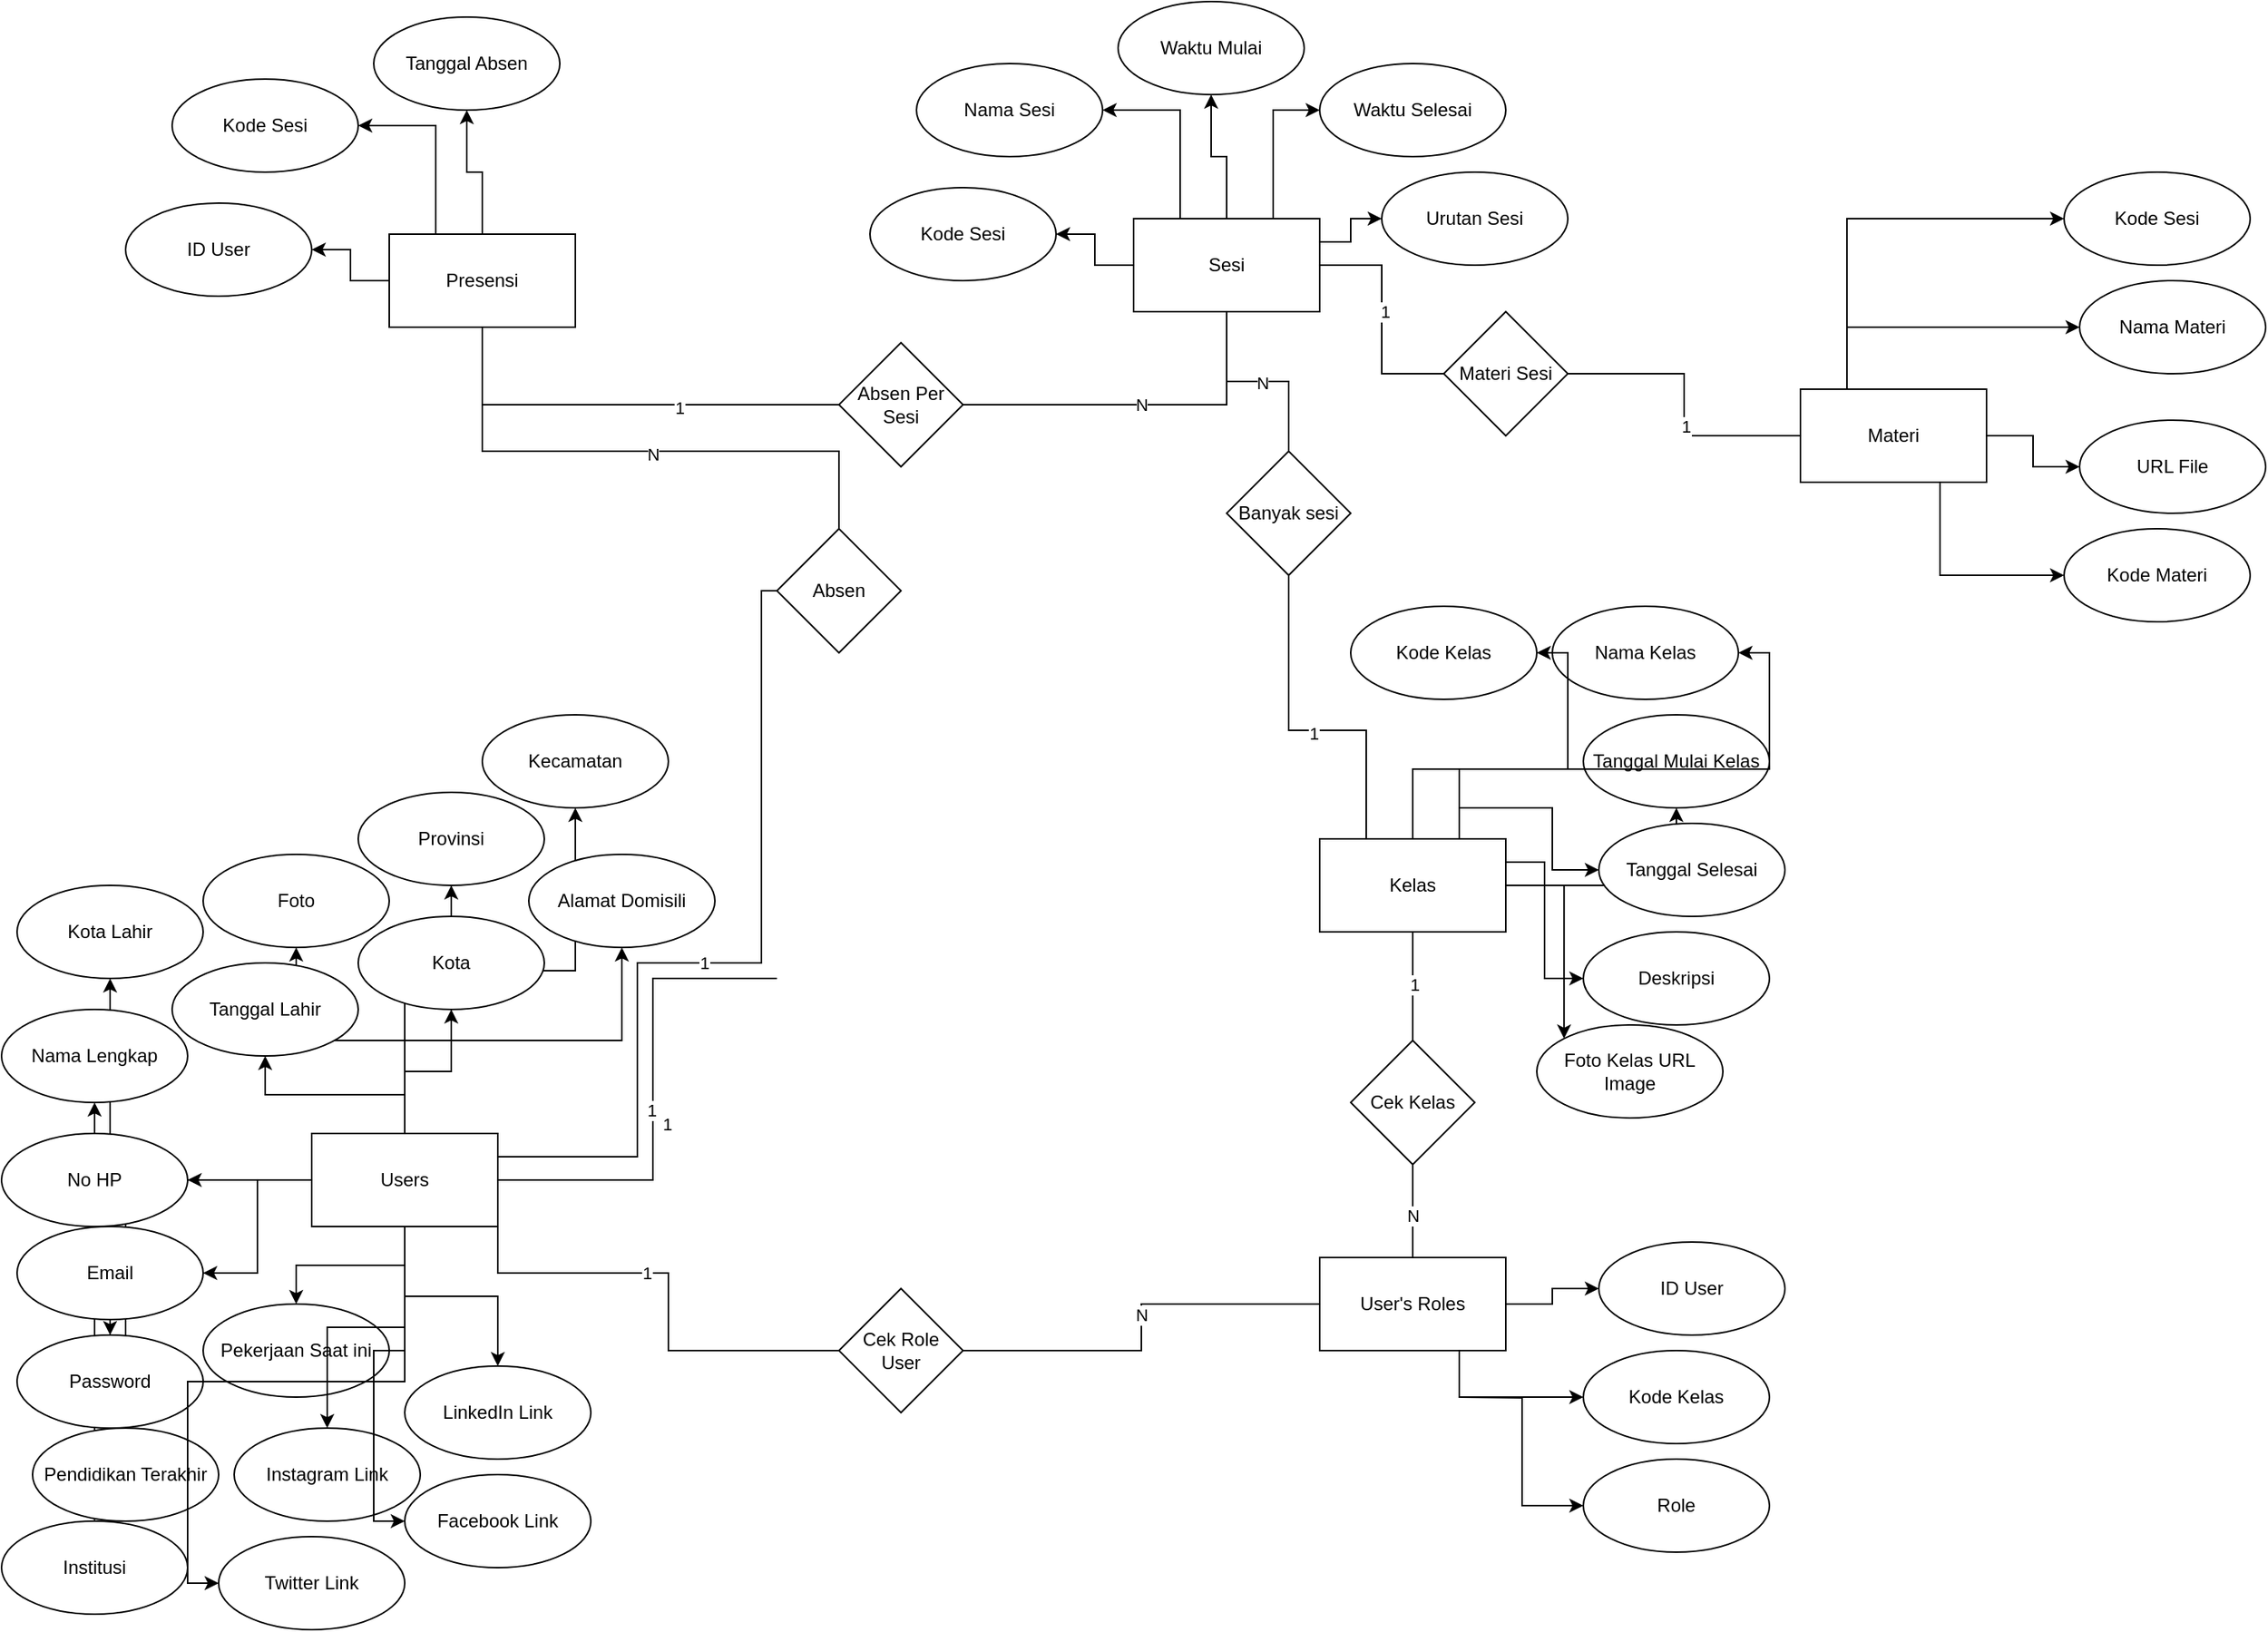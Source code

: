 <mxfile version="16.6.4" type="device"><diagram id="VNwIySGdYiK7L3B6qnC5" name="Page-1"><mxGraphModel dx="1468" dy="2643" grid="1" gridSize="10" guides="1" tooltips="1" connect="1" arrows="1" fold="1" page="1" pageScale="1" pageWidth="850" pageHeight="1100" math="0" shadow="0"><root><mxCell id="0"/><mxCell id="1" parent="0"/><mxCell id="PyXnZxtLbjs5pregdU1X-10" value="" style="edgeStyle=orthogonalEdgeStyle;rounded=0;orthogonalLoop=1;jettySize=auto;html=1;" parent="1" source="PyXnZxtLbjs5pregdU1X-8" target="PyXnZxtLbjs5pregdU1X-9" edge="1"><mxGeometry relative="1" as="geometry"/></mxCell><mxCell id="PyXnZxtLbjs5pregdU1X-12" value="" style="edgeStyle=orthogonalEdgeStyle;rounded=0;orthogonalLoop=1;jettySize=auto;html=1;" parent="1" source="PyXnZxtLbjs5pregdU1X-8" target="PyXnZxtLbjs5pregdU1X-11" edge="1"><mxGeometry relative="1" as="geometry"/></mxCell><mxCell id="PyXnZxtLbjs5pregdU1X-14" value="" style="edgeStyle=orthogonalEdgeStyle;orthogonalLoop=1;jettySize=auto;html=1;rounded=0;" parent="1" source="PyXnZxtLbjs5pregdU1X-8" target="PyXnZxtLbjs5pregdU1X-13" edge="1"><mxGeometry relative="1" as="geometry"/></mxCell><mxCell id="PyXnZxtLbjs5pregdU1X-16" value="" style="edgeStyle=orthogonalEdgeStyle;rounded=0;orthogonalLoop=1;jettySize=auto;html=1;" parent="1" source="PyXnZxtLbjs5pregdU1X-8" target="PyXnZxtLbjs5pregdU1X-15" edge="1"><mxGeometry relative="1" as="geometry"/></mxCell><mxCell id="PyXnZxtLbjs5pregdU1X-18" value="" style="edgeStyle=orthogonalEdgeStyle;rounded=0;orthogonalLoop=1;jettySize=auto;html=1;startArrow=none;" parent="1" source="PyXnZxtLbjs5pregdU1X-19" target="PyXnZxtLbjs5pregdU1X-17" edge="1"><mxGeometry relative="1" as="geometry"/></mxCell><mxCell id="PyXnZxtLbjs5pregdU1X-20" value="" style="edgeStyle=orthogonalEdgeStyle;rounded=0;orthogonalLoop=1;jettySize=auto;html=1;" parent="1" source="PyXnZxtLbjs5pregdU1X-8" target="PyXnZxtLbjs5pregdU1X-19" edge="1"><mxGeometry relative="1" as="geometry"/></mxCell><mxCell id="PyXnZxtLbjs5pregdU1X-23" value="" style="edgeStyle=orthogonalEdgeStyle;rounded=0;orthogonalLoop=1;jettySize=auto;html=1;" parent="1" source="PyXnZxtLbjs5pregdU1X-8" target="PyXnZxtLbjs5pregdU1X-22" edge="1"><mxGeometry relative="1" as="geometry"/></mxCell><mxCell id="PyXnZxtLbjs5pregdU1X-25" value="" style="edgeStyle=orthogonalEdgeStyle;rounded=0;orthogonalLoop=1;jettySize=auto;html=1;exitX=0.5;exitY=0;exitDx=0;exitDy=0;" parent="1" source="PyXnZxtLbjs5pregdU1X-8" target="PyXnZxtLbjs5pregdU1X-24" edge="1"><mxGeometry relative="1" as="geometry"/></mxCell><mxCell id="PyXnZxtLbjs5pregdU1X-27" value="" style="edgeStyle=orthogonalEdgeStyle;rounded=0;orthogonalLoop=1;jettySize=auto;html=1;" parent="1" source="PyXnZxtLbjs5pregdU1X-8" target="PyXnZxtLbjs5pregdU1X-26" edge="1"><mxGeometry relative="1" as="geometry"/></mxCell><mxCell id="PyXnZxtLbjs5pregdU1X-29" value="" style="edgeStyle=orthogonalEdgeStyle;rounded=0;orthogonalLoop=1;jettySize=auto;html=1;" parent="1" source="PyXnZxtLbjs5pregdU1X-8" target="PyXnZxtLbjs5pregdU1X-28" edge="1"><mxGeometry relative="1" as="geometry"/></mxCell><mxCell id="PyXnZxtLbjs5pregdU1X-31" value="" style="edgeStyle=orthogonalEdgeStyle;rounded=0;orthogonalLoop=1;jettySize=auto;html=1;startArrow=none;" parent="1" source="PyXnZxtLbjs5pregdU1X-28" target="PyXnZxtLbjs5pregdU1X-30" edge="1"><mxGeometry relative="1" as="geometry"/></mxCell><mxCell id="PyXnZxtLbjs5pregdU1X-34" value="" style="edgeStyle=orthogonalEdgeStyle;rounded=0;orthogonalLoop=1;jettySize=auto;html=1;" parent="1" source="PyXnZxtLbjs5pregdU1X-8" target="PyXnZxtLbjs5pregdU1X-33" edge="1"><mxGeometry relative="1" as="geometry"/></mxCell><mxCell id="PyXnZxtLbjs5pregdU1X-36" value="" style="edgeStyle=orthogonalEdgeStyle;rounded=0;orthogonalLoop=1;jettySize=auto;html=1;" parent="1" source="PyXnZxtLbjs5pregdU1X-8" target="PyXnZxtLbjs5pregdU1X-35" edge="1"><mxGeometry relative="1" as="geometry"/></mxCell><mxCell id="PyXnZxtLbjs5pregdU1X-38" value="" style="edgeStyle=orthogonalEdgeStyle;rounded=0;orthogonalLoop=1;jettySize=auto;html=1;" parent="1" source="PyXnZxtLbjs5pregdU1X-8" target="PyXnZxtLbjs5pregdU1X-37" edge="1"><mxGeometry relative="1" as="geometry"/></mxCell><mxCell id="PyXnZxtLbjs5pregdU1X-8" value="Users" style="whiteSpace=wrap;html=1;" parent="1" vertex="1"><mxGeometry x="220" y="170" width="120" height="60" as="geometry"/></mxCell><mxCell id="PyXnZxtLbjs5pregdU1X-9" value="Nama Lengkap" style="ellipse;whiteSpace=wrap;html=1;" parent="1" vertex="1"><mxGeometry x="20" y="90" width="120" height="60" as="geometry"/></mxCell><mxCell id="PyXnZxtLbjs5pregdU1X-11" value="Kota Lahir" style="ellipse;whiteSpace=wrap;html=1;" parent="1" vertex="1"><mxGeometry x="30" y="10" width="120" height="60" as="geometry"/></mxCell><mxCell id="PyXnZxtLbjs5pregdU1X-13" value="Tanggal Lahir" style="ellipse;whiteSpace=wrap;html=1;" parent="1" vertex="1"><mxGeometry x="130" y="60" width="120" height="60" as="geometry"/></mxCell><mxCell id="PyXnZxtLbjs5pregdU1X-15" value="Foto" style="ellipse;whiteSpace=wrap;html=1;" parent="1" vertex="1"><mxGeometry x="150" y="-10" width="120" height="60" as="geometry"/></mxCell><mxCell id="PyXnZxtLbjs5pregdU1X-17" value="Provinsi" style="ellipse;whiteSpace=wrap;html=1;" parent="1" vertex="1"><mxGeometry x="250" y="-50" width="120" height="60" as="geometry"/></mxCell><mxCell id="PyXnZxtLbjs5pregdU1X-19" value="Kota" style="ellipse;whiteSpace=wrap;html=1;" parent="1" vertex="1"><mxGeometry x="250" y="30" width="120" height="60" as="geometry"/></mxCell><mxCell id="PyXnZxtLbjs5pregdU1X-21" value="" style="edgeStyle=orthogonalEdgeStyle;rounded=0;orthogonalLoop=1;jettySize=auto;html=1;endArrow=none;" parent="1" source="PyXnZxtLbjs5pregdU1X-8" target="PyXnZxtLbjs5pregdU1X-19" edge="1"><mxGeometry relative="1" as="geometry"><mxPoint x="270" y="190" as="sourcePoint"/><mxPoint x="310" y="10" as="targetPoint"/></mxGeometry></mxCell><mxCell id="PyXnZxtLbjs5pregdU1X-22" value="Kecamatan" style="ellipse;whiteSpace=wrap;html=1;" parent="1" vertex="1"><mxGeometry x="330" y="-100" width="120" height="60" as="geometry"/></mxCell><mxCell id="PyXnZxtLbjs5pregdU1X-24" value="Alamat Domisili" style="ellipse;whiteSpace=wrap;html=1;" parent="1" vertex="1"><mxGeometry x="360" y="-10" width="120" height="60" as="geometry"/></mxCell><mxCell id="PyXnZxtLbjs5pregdU1X-26" value="No HP" style="ellipse;whiteSpace=wrap;html=1;" parent="1" vertex="1"><mxGeometry x="20" y="170" width="120" height="60" as="geometry"/></mxCell><mxCell id="PyXnZxtLbjs5pregdU1X-30" value="Password" style="ellipse;whiteSpace=wrap;html=1;" parent="1" vertex="1"><mxGeometry x="30" y="300" width="120" height="60" as="geometry"/></mxCell><mxCell id="PyXnZxtLbjs5pregdU1X-28" value="Email" style="ellipse;whiteSpace=wrap;html=1;" parent="1" vertex="1"><mxGeometry x="30" y="230" width="120" height="60" as="geometry"/></mxCell><mxCell id="PyXnZxtLbjs5pregdU1X-32" value="" style="edgeStyle=orthogonalEdgeStyle;rounded=0;orthogonalLoop=1;jettySize=auto;html=1;endArrow=none;" parent="1" source="PyXnZxtLbjs5pregdU1X-8" target="PyXnZxtLbjs5pregdU1X-28" edge="1"><mxGeometry relative="1" as="geometry"><mxPoint x="210" y="220" as="sourcePoint"/><mxPoint x="90" y="300" as="targetPoint"/></mxGeometry></mxCell><mxCell id="PyXnZxtLbjs5pregdU1X-33" value="Pendidikan Terakhir" style="ellipse;whiteSpace=wrap;html=1;" parent="1" vertex="1"><mxGeometry x="40" y="360" width="120" height="60" as="geometry"/></mxCell><mxCell id="PyXnZxtLbjs5pregdU1X-35" value="Institusi" style="ellipse;whiteSpace=wrap;html=1;" parent="1" vertex="1"><mxGeometry x="20" y="420" width="120" height="60" as="geometry"/></mxCell><mxCell id="PyXnZxtLbjs5pregdU1X-37" value="Pekerjaan Saat ini" style="ellipse;whiteSpace=wrap;html=1;" parent="1" vertex="1"><mxGeometry x="150" y="280" width="120" height="60" as="geometry"/></mxCell><mxCell id="PyXnZxtLbjs5pregdU1X-43" value="" style="edgeStyle=orthogonalEdgeStyle;rounded=0;orthogonalLoop=1;jettySize=auto;html=1;startArrow=classic;startFill=1;endArrow=none;endFill=0;" parent="1" source="PyXnZxtLbjs5pregdU1X-39" target="PyXnZxtLbjs5pregdU1X-8" edge="1"><mxGeometry relative="1" as="geometry"/></mxCell><mxCell id="PyXnZxtLbjs5pregdU1X-39" value="Instagram Link" style="ellipse;whiteSpace=wrap;html=1;" parent="1" vertex="1"><mxGeometry x="170" y="360" width="120" height="60" as="geometry"/></mxCell><mxCell id="PyXnZxtLbjs5pregdU1X-40" value="Twitter Link" style="ellipse;whiteSpace=wrap;html=1;" parent="1" vertex="1"><mxGeometry x="160" y="430" width="120" height="60" as="geometry"/></mxCell><mxCell id="PyXnZxtLbjs5pregdU1X-41" value="Facebook Link" style="ellipse;whiteSpace=wrap;html=1;" parent="1" vertex="1"><mxGeometry x="280" y="390" width="120" height="60" as="geometry"/></mxCell><mxCell id="PyXnZxtLbjs5pregdU1X-42" value="LinkedIn Link" style="ellipse;whiteSpace=wrap;html=1;" parent="1" vertex="1"><mxGeometry x="280" y="320" width="120" height="60" as="geometry"/></mxCell><mxCell id="PyXnZxtLbjs5pregdU1X-44" value="" style="edgeStyle=orthogonalEdgeStyle;rounded=0;orthogonalLoop=1;jettySize=auto;html=1;startArrow=classic;startFill=1;endArrow=none;endFill=0;exitX=0;exitY=0.5;exitDx=0;exitDy=0;entryX=0.5;entryY=1;entryDx=0;entryDy=0;" parent="1" source="PyXnZxtLbjs5pregdU1X-40" target="PyXnZxtLbjs5pregdU1X-8" edge="1"><mxGeometry relative="1" as="geometry"><mxPoint x="230" y="360" as="sourcePoint"/><mxPoint x="280" y="260" as="targetPoint"/></mxGeometry></mxCell><mxCell id="PyXnZxtLbjs5pregdU1X-45" value="" style="edgeStyle=orthogonalEdgeStyle;rounded=0;orthogonalLoop=1;jettySize=auto;html=1;startArrow=classic;startFill=1;endArrow=none;endFill=0;entryX=0.5;entryY=1;entryDx=0;entryDy=0;exitX=0;exitY=0.5;exitDx=0;exitDy=0;" parent="1" source="PyXnZxtLbjs5pregdU1X-41" target="PyXnZxtLbjs5pregdU1X-8" edge="1"><mxGeometry relative="1" as="geometry"><mxPoint x="240" y="370" as="sourcePoint"/><mxPoint x="290" y="270" as="targetPoint"/></mxGeometry></mxCell><mxCell id="PyXnZxtLbjs5pregdU1X-46" value="" style="edgeStyle=orthogonalEdgeStyle;rounded=0;orthogonalLoop=1;jettySize=auto;html=1;startArrow=classic;startFill=1;endArrow=none;endFill=0;" parent="1" source="PyXnZxtLbjs5pregdU1X-42" target="PyXnZxtLbjs5pregdU1X-8" edge="1"><mxGeometry relative="1" as="geometry"><mxPoint x="250" y="380" as="sourcePoint"/><mxPoint x="300" y="280" as="targetPoint"/></mxGeometry></mxCell><mxCell id="PyXnZxtLbjs5pregdU1X-55" value="" style="edgeStyle=orthogonalEdgeStyle;rounded=0;orthogonalLoop=1;jettySize=auto;html=1;startArrow=none;startFill=0;endArrow=classic;endFill=1;" parent="1" source="PyXnZxtLbjs5pregdU1X-47" target="PyXnZxtLbjs5pregdU1X-48" edge="1"><mxGeometry relative="1" as="geometry"/></mxCell><mxCell id="PyXnZxtLbjs5pregdU1X-47" value="Kelas" style="whiteSpace=wrap;html=1;" parent="1" vertex="1"><mxGeometry x="870" y="-20" width="120" height="60" as="geometry"/></mxCell><mxCell id="PyXnZxtLbjs5pregdU1X-48" value="Tanggal Mulai Kelas" style="ellipse;whiteSpace=wrap;html=1;" parent="1" vertex="1"><mxGeometry x="1040" y="-100" width="120" height="60" as="geometry"/></mxCell><mxCell id="PyXnZxtLbjs5pregdU1X-49" value="Kode Kelas" style="ellipse;whiteSpace=wrap;html=1;" parent="1" vertex="1"><mxGeometry x="890" y="-170" width="120" height="60" as="geometry"/></mxCell><mxCell id="PyXnZxtLbjs5pregdU1X-50" value="Nama Kelas" style="ellipse;whiteSpace=wrap;html=1;" parent="1" vertex="1"><mxGeometry x="1020" y="-170" width="120" height="60" as="geometry"/></mxCell><mxCell id="PyXnZxtLbjs5pregdU1X-51" value="Foto Kelas URL Image" style="ellipse;whiteSpace=wrap;html=1;" parent="1" vertex="1"><mxGeometry x="1010" y="100" width="120" height="60" as="geometry"/></mxCell><mxCell id="PyXnZxtLbjs5pregdU1X-52" value="Deskripsi" style="ellipse;whiteSpace=wrap;html=1;" parent="1" vertex="1"><mxGeometry x="1040" y="40" width="120" height="60" as="geometry"/></mxCell><mxCell id="PyXnZxtLbjs5pregdU1X-53" value="Tanggal Selesai" style="ellipse;whiteSpace=wrap;html=1;" parent="1" vertex="1"><mxGeometry x="1050" y="-30" width="120" height="60" as="geometry"/></mxCell><mxCell id="PyXnZxtLbjs5pregdU1X-56" value="" style="edgeStyle=orthogonalEdgeStyle;rounded=0;orthogonalLoop=1;jettySize=auto;html=1;startArrow=none;startFill=0;endArrow=classic;endFill=1;exitX=0.75;exitY=0;exitDx=0;exitDy=0;entryX=1;entryY=0.5;entryDx=0;entryDy=0;" parent="1" source="PyXnZxtLbjs5pregdU1X-47" target="PyXnZxtLbjs5pregdU1X-50" edge="1"><mxGeometry relative="1" as="geometry"><mxPoint x="940" y="-10" as="sourcePoint"/><mxPoint x="930" y="-90" as="targetPoint"/></mxGeometry></mxCell><mxCell id="PyXnZxtLbjs5pregdU1X-57" value="" style="edgeStyle=orthogonalEdgeStyle;rounded=0;orthogonalLoop=1;jettySize=auto;html=1;startArrow=none;startFill=0;endArrow=classic;endFill=1;entryX=1;entryY=0.5;entryDx=0;entryDy=0;" parent="1" source="PyXnZxtLbjs5pregdU1X-47" target="PyXnZxtLbjs5pregdU1X-49" edge="1"><mxGeometry relative="1" as="geometry"><mxPoint x="950" as="sourcePoint"/><mxPoint x="940" y="-80" as="targetPoint"/></mxGeometry></mxCell><mxCell id="PyXnZxtLbjs5pregdU1X-58" value="" style="edgeStyle=orthogonalEdgeStyle;rounded=0;orthogonalLoop=1;jettySize=auto;html=1;startArrow=none;startFill=0;endArrow=classic;endFill=1;entryX=0;entryY=0.5;entryDx=0;entryDy=0;exitX=0.75;exitY=0;exitDx=0;exitDy=0;" parent="1" source="PyXnZxtLbjs5pregdU1X-47" target="PyXnZxtLbjs5pregdU1X-53" edge="1"><mxGeometry relative="1" as="geometry"><mxPoint x="960" y="10" as="sourcePoint"/><mxPoint x="950" y="-70" as="targetPoint"/></mxGeometry></mxCell><mxCell id="PyXnZxtLbjs5pregdU1X-59" value="" style="edgeStyle=orthogonalEdgeStyle;rounded=0;orthogonalLoop=1;jettySize=auto;html=1;startArrow=none;startFill=0;endArrow=classic;endFill=1;entryX=0;entryY=0.5;entryDx=0;entryDy=0;exitX=1;exitY=0.25;exitDx=0;exitDy=0;" parent="1" source="PyXnZxtLbjs5pregdU1X-47" target="PyXnZxtLbjs5pregdU1X-52" edge="1"><mxGeometry relative="1" as="geometry"><mxPoint x="970" y="20" as="sourcePoint"/><mxPoint x="960" y="-60" as="targetPoint"/></mxGeometry></mxCell><mxCell id="PyXnZxtLbjs5pregdU1X-60" value="" style="edgeStyle=orthogonalEdgeStyle;rounded=0;orthogonalLoop=1;jettySize=auto;html=1;startArrow=none;startFill=0;endArrow=classic;endFill=1;entryX=0;entryY=0;entryDx=0;entryDy=0;exitX=1;exitY=0.5;exitDx=0;exitDy=0;" parent="1" source="PyXnZxtLbjs5pregdU1X-47" target="PyXnZxtLbjs5pregdU1X-51" edge="1"><mxGeometry relative="1" as="geometry"><mxPoint x="980" y="30" as="sourcePoint"/><mxPoint x="970" y="-50" as="targetPoint"/></mxGeometry></mxCell><mxCell id="PyXnZxtLbjs5pregdU1X-69" value="" style="endArrow=none;html=1;rounded=0;edgeStyle=orthogonalEdgeStyle;exitX=1;exitY=0.5;exitDx=0;exitDy=0;entryX=0;entryY=0.5;entryDx=0;entryDy=0;" parent="1" source="PyXnZxtLbjs5pregdU1X-8" edge="1"><mxGeometry relative="1" as="geometry"><mxPoint x="420" y="180" as="sourcePoint"/><mxPoint x="520" y="70" as="targetPoint"/><Array as="points"><mxPoint x="440" y="200"/><mxPoint x="440" y="70"/></Array></mxGeometry></mxCell><mxCell id="PyXnZxtLbjs5pregdU1X-70" value="1" style="edgeLabel;html=1;align=center;verticalAlign=middle;resizable=0;points=[];" parent="PyXnZxtLbjs5pregdU1X-69" vertex="1" connectable="0"><mxGeometry x="-0.055" y="1" relative="1" as="geometry"><mxPoint y="1" as="offset"/></mxGeometry></mxCell><mxCell id="PyXnZxtLbjs5pregdU1X-77" value="" style="edgeStyle=orthogonalEdgeStyle;rounded=0;orthogonalLoop=1;jettySize=auto;html=1;startArrow=none;startFill=0;endArrow=classic;endFill=1;entryX=0;entryY=0.5;entryDx=0;entryDy=0;" parent="1" target="PyXnZxtLbjs5pregdU1X-75" edge="1"><mxGeometry relative="1" as="geometry"><mxPoint x="960" y="340" as="sourcePoint"/></mxGeometry></mxCell><mxCell id="PyXnZxtLbjs5pregdU1X-78" value="" style="edgeStyle=orthogonalEdgeStyle;rounded=0;orthogonalLoop=1;jettySize=auto;html=1;startArrow=none;startFill=0;endArrow=classic;endFill=1;" parent="1" source="PyXnZxtLbjs5pregdU1X-72" target="PyXnZxtLbjs5pregdU1X-73" edge="1"><mxGeometry relative="1" as="geometry"/></mxCell><mxCell id="PyXnZxtLbjs5pregdU1X-72" value="User's Roles" style="rounded=0;whiteSpace=wrap;html=1;" parent="1" vertex="1"><mxGeometry x="870" y="250" width="120" height="60" as="geometry"/></mxCell><mxCell id="PyXnZxtLbjs5pregdU1X-73" value="ID User" style="ellipse;whiteSpace=wrap;html=1;" parent="1" vertex="1"><mxGeometry x="1050" y="240" width="120" height="60" as="geometry"/></mxCell><mxCell id="PyXnZxtLbjs5pregdU1X-74" value="Kode Kelas" style="ellipse;whiteSpace=wrap;html=1;" parent="1" vertex="1"><mxGeometry x="1040" y="310" width="120" height="60" as="geometry"/></mxCell><mxCell id="PyXnZxtLbjs5pregdU1X-75" value="Role" style="ellipse;whiteSpace=wrap;html=1;" parent="1" vertex="1"><mxGeometry x="1040" y="380" width="120" height="60" as="geometry"/></mxCell><mxCell id="PyXnZxtLbjs5pregdU1X-79" value="" style="edgeStyle=orthogonalEdgeStyle;rounded=0;orthogonalLoop=1;jettySize=auto;html=1;startArrow=none;startFill=0;endArrow=classic;endFill=1;exitX=0.75;exitY=1;exitDx=0;exitDy=0;entryX=0;entryY=0.5;entryDx=0;entryDy=0;" parent="1" source="PyXnZxtLbjs5pregdU1X-72" target="PyXnZxtLbjs5pregdU1X-74" edge="1"><mxGeometry relative="1" as="geometry"><mxPoint x="940" y="320" as="sourcePoint"/><mxPoint x="930" y="420" as="targetPoint"/></mxGeometry></mxCell><mxCell id="PyXnZxtLbjs5pregdU1X-83" value="" style="edgeStyle=orthogonalEdgeStyle;rounded=0;orthogonalLoop=1;jettySize=auto;html=1;startArrow=none;startFill=0;endArrow=none;endFill=0;" parent="1" source="PyXnZxtLbjs5pregdU1X-80" target="PyXnZxtLbjs5pregdU1X-72" edge="1"><mxGeometry relative="1" as="geometry"/></mxCell><mxCell id="PyXnZxtLbjs5pregdU1X-84" value="N" style="edgeLabel;html=1;align=center;verticalAlign=middle;resizable=0;points=[];" parent="PyXnZxtLbjs5pregdU1X-83" vertex="1" connectable="0"><mxGeometry x="0.073" relative="1" as="geometry"><mxPoint y="1" as="offset"/></mxGeometry></mxCell><mxCell id="PyXnZxtLbjs5pregdU1X-80" value="Cek Role User" style="rhombus;whiteSpace=wrap;html=1;" parent="1" vertex="1"><mxGeometry x="560" y="270" width="80" height="80" as="geometry"/></mxCell><mxCell id="PyXnZxtLbjs5pregdU1X-81" value="" style="endArrow=none;html=1;rounded=0;edgeStyle=orthogonalEdgeStyle;entryX=0;entryY=0.5;entryDx=0;entryDy=0;" parent="1" target="PyXnZxtLbjs5pregdU1X-80" edge="1"><mxGeometry relative="1" as="geometry"><mxPoint x="340" y="200" as="sourcePoint"/><mxPoint x="530" y="80" as="targetPoint"/><Array as="points"><mxPoint x="340" y="260"/><mxPoint x="450" y="260"/><mxPoint x="450" y="310"/></Array></mxGeometry></mxCell><mxCell id="PyXnZxtLbjs5pregdU1X-82" value="1" style="edgeLabel;html=1;align=center;verticalAlign=middle;resizable=0;points=[];" parent="PyXnZxtLbjs5pregdU1X-81" vertex="1" connectable="0"><mxGeometry x="-0.055" y="1" relative="1" as="geometry"><mxPoint y="1" as="offset"/></mxGeometry></mxCell><mxCell id="PyXnZxtLbjs5pregdU1X-85" value="1" style="edgeLabel;html=1;align=center;verticalAlign=middle;resizable=0;points=[];" parent="1" vertex="1" connectable="0"><mxGeometry x="449" y="164" as="geometry"/></mxCell><mxCell id="PyXnZxtLbjs5pregdU1X-86" value="" style="edgeStyle=orthogonalEdgeStyle;rounded=0;orthogonalLoop=1;jettySize=auto;html=1;startArrow=none;startFill=0;endArrow=none;endFill=0;entryX=0.5;entryY=0;entryDx=0;entryDy=0;exitX=0.5;exitY=1;exitDx=0;exitDy=0;" parent="1" source="PyXnZxtLbjs5pregdU1X-88" target="PyXnZxtLbjs5pregdU1X-72" edge="1"><mxGeometry relative="1" as="geometry"><mxPoint x="880" y="290" as="targetPoint"/></mxGeometry></mxCell><mxCell id="PyXnZxtLbjs5pregdU1X-87" value="N" style="edgeLabel;html=1;align=center;verticalAlign=middle;resizable=0;points=[];" parent="PyXnZxtLbjs5pregdU1X-86" vertex="1" connectable="0"><mxGeometry x="0.073" relative="1" as="geometry"><mxPoint y="1" as="offset"/></mxGeometry></mxCell><mxCell id="PyXnZxtLbjs5pregdU1X-88" value="Cek Kelas" style="rhombus;whiteSpace=wrap;html=1;" parent="1" vertex="1"><mxGeometry x="890" y="110" width="80" height="80" as="geometry"/></mxCell><mxCell id="PyXnZxtLbjs5pregdU1X-89" value="" style="endArrow=none;html=1;rounded=0;edgeStyle=orthogonalEdgeStyle;entryX=0.5;entryY=0;entryDx=0;entryDy=0;exitX=0.5;exitY=1;exitDx=0;exitDy=0;" parent="1" source="PyXnZxtLbjs5pregdU1X-47" target="PyXnZxtLbjs5pregdU1X-88" edge="1"><mxGeometry relative="1" as="geometry"><mxPoint x="350" y="210" as="sourcePoint"/><mxPoint x="540" y="90" as="targetPoint"/><Array as="points"><mxPoint x="930" y="100"/></Array></mxGeometry></mxCell><mxCell id="PyXnZxtLbjs5pregdU1X-90" value="1" style="edgeLabel;html=1;align=center;verticalAlign=middle;resizable=0;points=[];" parent="PyXnZxtLbjs5pregdU1X-89" vertex="1" connectable="0"><mxGeometry x="-0.055" y="1" relative="1" as="geometry"><mxPoint y="1" as="offset"/></mxGeometry></mxCell><mxCell id="PyXnZxtLbjs5pregdU1X-91" value="" style="edgeStyle=orthogonalEdgeStyle;rounded=0;orthogonalLoop=1;jettySize=auto;html=1;startArrow=none;startFill=0;endArrow=classic;endFill=1;" parent="1" source="PyXnZxtLbjs5pregdU1X-92" target="PyXnZxtLbjs5pregdU1X-93" edge="1"><mxGeometry relative="1" as="geometry"/></mxCell><mxCell id="PyXnZxtLbjs5pregdU1X-92" value="Sesi" style="whiteSpace=wrap;html=1;" parent="1" vertex="1"><mxGeometry x="750" y="-420" width="120" height="60" as="geometry"/></mxCell><mxCell id="PyXnZxtLbjs5pregdU1X-93" value="Waktu Mulai" style="ellipse;whiteSpace=wrap;html=1;" parent="1" vertex="1"><mxGeometry x="740" y="-560" width="120" height="60" as="geometry"/></mxCell><mxCell id="PyXnZxtLbjs5pregdU1X-94" value="Kode Sesi" style="ellipse;whiteSpace=wrap;html=1;" parent="1" vertex="1"><mxGeometry x="580" y="-440" width="120" height="60" as="geometry"/></mxCell><mxCell id="PyXnZxtLbjs5pregdU1X-95" value="Nama Sesi" style="ellipse;whiteSpace=wrap;html=1;" parent="1" vertex="1"><mxGeometry x="610" y="-520" width="120" height="60" as="geometry"/></mxCell><mxCell id="PyXnZxtLbjs5pregdU1X-97" value="Urutan Sesi" style="ellipse;whiteSpace=wrap;html=1;" parent="1" vertex="1"><mxGeometry x="910" y="-450" width="120" height="60" as="geometry"/></mxCell><mxCell id="PyXnZxtLbjs5pregdU1X-98" value="Waktu Selesai" style="ellipse;whiteSpace=wrap;html=1;" parent="1" vertex="1"><mxGeometry x="870" y="-520" width="120" height="60" as="geometry"/></mxCell><mxCell id="PyXnZxtLbjs5pregdU1X-99" value="" style="edgeStyle=orthogonalEdgeStyle;rounded=0;orthogonalLoop=1;jettySize=auto;html=1;startArrow=none;startFill=0;endArrow=classic;endFill=1;exitX=0.25;exitY=0;exitDx=0;exitDy=0;entryX=1;entryY=0.5;entryDx=0;entryDy=0;" parent="1" source="PyXnZxtLbjs5pregdU1X-92" target="PyXnZxtLbjs5pregdU1X-95" edge="1"><mxGeometry relative="1" as="geometry"><mxPoint x="820" y="-410" as="sourcePoint"/><mxPoint x="810" y="-490" as="targetPoint"/></mxGeometry></mxCell><mxCell id="PyXnZxtLbjs5pregdU1X-100" value="" style="edgeStyle=orthogonalEdgeStyle;rounded=0;orthogonalLoop=1;jettySize=auto;html=1;startArrow=none;startFill=0;endArrow=classic;endFill=1;exitX=0;exitY=0.5;exitDx=0;exitDy=0;entryX=1;entryY=0.5;entryDx=0;entryDy=0;" parent="1" source="PyXnZxtLbjs5pregdU1X-92" target="PyXnZxtLbjs5pregdU1X-94" edge="1"><mxGeometry relative="1" as="geometry"><mxPoint x="830" y="-400" as="sourcePoint"/><mxPoint x="820" y="-480" as="targetPoint"/></mxGeometry></mxCell><mxCell id="PyXnZxtLbjs5pregdU1X-101" value="" style="edgeStyle=orthogonalEdgeStyle;rounded=0;orthogonalLoop=1;jettySize=auto;html=1;startArrow=none;startFill=0;endArrow=classic;endFill=1;entryX=0;entryY=0.5;entryDx=0;entryDy=0;exitX=0.75;exitY=0;exitDx=0;exitDy=0;" parent="1" source="PyXnZxtLbjs5pregdU1X-92" target="PyXnZxtLbjs5pregdU1X-98" edge="1"><mxGeometry relative="1" as="geometry"><mxPoint x="840" y="-390" as="sourcePoint"/><mxPoint x="830" y="-470" as="targetPoint"/></mxGeometry></mxCell><mxCell id="PyXnZxtLbjs5pregdU1X-102" value="" style="edgeStyle=orthogonalEdgeStyle;rounded=0;orthogonalLoop=1;jettySize=auto;html=1;startArrow=none;startFill=0;endArrow=classic;endFill=1;entryX=0;entryY=0.5;entryDx=0;entryDy=0;exitX=1;exitY=0.25;exitDx=0;exitDy=0;" parent="1" source="PyXnZxtLbjs5pregdU1X-92" target="PyXnZxtLbjs5pregdU1X-97" edge="1"><mxGeometry relative="1" as="geometry"><mxPoint x="850" y="-380" as="sourcePoint"/><mxPoint x="840" y="-460" as="targetPoint"/></mxGeometry></mxCell><mxCell id="PyXnZxtLbjs5pregdU1X-105" value="" style="edgeStyle=orthogonalEdgeStyle;rounded=0;orthogonalLoop=1;jettySize=auto;html=1;startArrow=none;startFill=0;endArrow=classic;endFill=1;" parent="1" source="PyXnZxtLbjs5pregdU1X-106" target="PyXnZxtLbjs5pregdU1X-107" edge="1"><mxGeometry relative="1" as="geometry"/></mxCell><mxCell id="PyXnZxtLbjs5pregdU1X-106" value="Presensi" style="whiteSpace=wrap;html=1;" parent="1" vertex="1"><mxGeometry x="270" y="-410" width="120" height="60" as="geometry"/></mxCell><mxCell id="PyXnZxtLbjs5pregdU1X-107" value="Tanggal Absen" style="ellipse;whiteSpace=wrap;html=1;" parent="1" vertex="1"><mxGeometry x="260" y="-550" width="120" height="60" as="geometry"/></mxCell><mxCell id="PyXnZxtLbjs5pregdU1X-108" value="ID User" style="ellipse;whiteSpace=wrap;html=1;" parent="1" vertex="1"><mxGeometry x="100" y="-430" width="120" height="60" as="geometry"/></mxCell><mxCell id="PyXnZxtLbjs5pregdU1X-109" value="Kode Sesi" style="ellipse;whiteSpace=wrap;html=1;" parent="1" vertex="1"><mxGeometry x="130" y="-510" width="120" height="60" as="geometry"/></mxCell><mxCell id="PyXnZxtLbjs5pregdU1X-112" value="" style="edgeStyle=orthogonalEdgeStyle;rounded=0;orthogonalLoop=1;jettySize=auto;html=1;startArrow=none;startFill=0;endArrow=classic;endFill=1;exitX=0.25;exitY=0;exitDx=0;exitDy=0;entryX=1;entryY=0.5;entryDx=0;entryDy=0;" parent="1" source="PyXnZxtLbjs5pregdU1X-106" target="PyXnZxtLbjs5pregdU1X-109" edge="1"><mxGeometry relative="1" as="geometry"><mxPoint x="340" y="-400" as="sourcePoint"/><mxPoint x="330" y="-480" as="targetPoint"/></mxGeometry></mxCell><mxCell id="PyXnZxtLbjs5pregdU1X-113" value="" style="edgeStyle=orthogonalEdgeStyle;rounded=0;orthogonalLoop=1;jettySize=auto;html=1;startArrow=none;startFill=0;endArrow=classic;endFill=1;exitX=0;exitY=0.5;exitDx=0;exitDy=0;entryX=1;entryY=0.5;entryDx=0;entryDy=0;" parent="1" source="PyXnZxtLbjs5pregdU1X-106" target="PyXnZxtLbjs5pregdU1X-108" edge="1"><mxGeometry relative="1" as="geometry"><mxPoint x="350" y="-390" as="sourcePoint"/><mxPoint x="340" y="-470" as="targetPoint"/></mxGeometry></mxCell><mxCell id="PyXnZxtLbjs5pregdU1X-116" value="Absen" style="rhombus;whiteSpace=wrap;html=1;" parent="1" vertex="1"><mxGeometry x="520" y="-220" width="80" height="80" as="geometry"/></mxCell><mxCell id="PyXnZxtLbjs5pregdU1X-117" value="" style="endArrow=none;html=1;rounded=0;edgeStyle=orthogonalEdgeStyle;exitX=1;exitY=0.25;exitDx=0;exitDy=0;" parent="1" source="PyXnZxtLbjs5pregdU1X-8" target="PyXnZxtLbjs5pregdU1X-116" edge="1"><mxGeometry relative="1" as="geometry"><mxPoint x="350" y="210" as="sourcePoint"/><mxPoint x="530" y="80" as="targetPoint"/><Array as="points"><mxPoint x="430" y="185"/><mxPoint x="430" y="60"/><mxPoint x="510" y="60"/><mxPoint x="510" y="-180"/></Array></mxGeometry></mxCell><mxCell id="PyXnZxtLbjs5pregdU1X-118" value="1" style="edgeLabel;html=1;align=center;verticalAlign=middle;resizable=0;points=[];" parent="PyXnZxtLbjs5pregdU1X-117" vertex="1" connectable="0"><mxGeometry x="-0.055" y="1" relative="1" as="geometry"><mxPoint y="1" as="offset"/></mxGeometry></mxCell><mxCell id="PyXnZxtLbjs5pregdU1X-119" value="" style="endArrow=none;html=1;rounded=0;edgeStyle=orthogonalEdgeStyle;exitX=0.5;exitY=0;exitDx=0;exitDy=0;entryX=0.5;entryY=1;entryDx=0;entryDy=0;" parent="1" source="PyXnZxtLbjs5pregdU1X-116" target="PyXnZxtLbjs5pregdU1X-106" edge="1"><mxGeometry relative="1" as="geometry"><mxPoint x="350" y="195" as="sourcePoint"/><mxPoint x="530" y="-170" as="targetPoint"/><Array as="points"><mxPoint x="560" y="-270"/><mxPoint x="330" y="-270"/></Array></mxGeometry></mxCell><mxCell id="PyXnZxtLbjs5pregdU1X-120" value="N" style="edgeLabel;html=1;align=center;verticalAlign=middle;resizable=0;points=[];" parent="PyXnZxtLbjs5pregdU1X-119" vertex="1" connectable="0"><mxGeometry x="-0.055" y="1" relative="1" as="geometry"><mxPoint y="1" as="offset"/></mxGeometry></mxCell><mxCell id="PyXnZxtLbjs5pregdU1X-124" value="" style="edgeStyle=orthogonalEdgeStyle;rounded=0;orthogonalLoop=1;jettySize=auto;html=1;startArrow=none;startFill=0;endArrow=none;endFill=0;" parent="1" source="PyXnZxtLbjs5pregdU1X-121" target="PyXnZxtLbjs5pregdU1X-92" edge="1"><mxGeometry relative="1" as="geometry"/></mxCell><mxCell id="PyXnZxtLbjs5pregdU1X-125" value="N" style="edgeLabel;html=1;align=center;verticalAlign=middle;resizable=0;points=[];" parent="PyXnZxtLbjs5pregdU1X-124" vertex="1" connectable="0"><mxGeometry x="-0.031" y="1" relative="1" as="geometry"><mxPoint x="1" as="offset"/></mxGeometry></mxCell><mxCell id="PyXnZxtLbjs5pregdU1X-121" value="Banyak sesi" style="rhombus;whiteSpace=wrap;html=1;" parent="1" vertex="1"><mxGeometry x="810" y="-270" width="80" height="80" as="geometry"/></mxCell><mxCell id="PyXnZxtLbjs5pregdU1X-122" value="" style="endArrow=none;html=1;rounded=0;edgeStyle=orthogonalEdgeStyle;exitX=0.25;exitY=0;exitDx=0;exitDy=0;entryX=0.5;entryY=1;entryDx=0;entryDy=0;" parent="1" source="PyXnZxtLbjs5pregdU1X-47" target="PyXnZxtLbjs5pregdU1X-121" edge="1"><mxGeometry relative="1" as="geometry"><mxPoint x="350" y="195" as="sourcePoint"/><mxPoint x="530" y="-170" as="targetPoint"/><Array as="points"><mxPoint x="900" y="-90"/><mxPoint x="850" y="-90"/></Array></mxGeometry></mxCell><mxCell id="PyXnZxtLbjs5pregdU1X-123" value="1" style="edgeLabel;html=1;align=center;verticalAlign=middle;resizable=0;points=[];" parent="PyXnZxtLbjs5pregdU1X-122" vertex="1" connectable="0"><mxGeometry x="-0.055" y="1" relative="1" as="geometry"><mxPoint y="1" as="offset"/></mxGeometry></mxCell><mxCell id="PyXnZxtLbjs5pregdU1X-127" value="N" style="edgeStyle=orthogonalEdgeStyle;rounded=0;orthogonalLoop=1;jettySize=auto;html=1;startArrow=none;startFill=0;endArrow=none;endFill=0;" parent="1" source="PyXnZxtLbjs5pregdU1X-126" target="PyXnZxtLbjs5pregdU1X-92" edge="1"><mxGeometry relative="1" as="geometry"/></mxCell><mxCell id="PyXnZxtLbjs5pregdU1X-128" value="" style="edgeStyle=orthogonalEdgeStyle;rounded=0;orthogonalLoop=1;jettySize=auto;html=1;startArrow=none;startFill=0;endArrow=none;endFill=0;" parent="1" source="PyXnZxtLbjs5pregdU1X-126" target="PyXnZxtLbjs5pregdU1X-106" edge="1"><mxGeometry relative="1" as="geometry"/></mxCell><mxCell id="PyXnZxtLbjs5pregdU1X-129" value="1" style="edgeLabel;html=1;align=center;verticalAlign=middle;resizable=0;points=[];" parent="PyXnZxtLbjs5pregdU1X-128" vertex="1" connectable="0"><mxGeometry x="-0.263" y="2" relative="1" as="geometry"><mxPoint as="offset"/></mxGeometry></mxCell><mxCell id="PyXnZxtLbjs5pregdU1X-126" value="Absen Per Sesi" style="rhombus;whiteSpace=wrap;html=1;" parent="1" vertex="1"><mxGeometry x="560" y="-340" width="80" height="80" as="geometry"/></mxCell><mxCell id="PyXnZxtLbjs5pregdU1X-131" value="" style="edgeStyle=orthogonalEdgeStyle;rounded=0;orthogonalLoop=1;jettySize=auto;html=1;startArrow=none;startFill=0;endArrow=classic;endFill=1;" parent="1" source="PyXnZxtLbjs5pregdU1X-132" target="PyXnZxtLbjs5pregdU1X-133" edge="1"><mxGeometry relative="1" as="geometry"/></mxCell><mxCell id="PyXnZxtLbjs5pregdU1X-132" value="Materi" style="whiteSpace=wrap;html=1;" parent="1" vertex="1"><mxGeometry x="1180" y="-310" width="120" height="60" as="geometry"/></mxCell><mxCell id="PyXnZxtLbjs5pregdU1X-133" value="URL File" style="ellipse;whiteSpace=wrap;html=1;" parent="1" vertex="1"><mxGeometry x="1360" y="-290" width="120" height="60" as="geometry"/></mxCell><mxCell id="PyXnZxtLbjs5pregdU1X-134" value="Kode Materi" style="ellipse;whiteSpace=wrap;html=1;" parent="1" vertex="1"><mxGeometry x="1350" y="-220" width="120" height="60" as="geometry"/></mxCell><mxCell id="PyXnZxtLbjs5pregdU1X-135" value="Nama Materi" style="ellipse;whiteSpace=wrap;html=1;" parent="1" vertex="1"><mxGeometry x="1360" y="-380" width="120" height="60" as="geometry"/></mxCell><mxCell id="PyXnZxtLbjs5pregdU1X-138" value="" style="edgeStyle=orthogonalEdgeStyle;rounded=0;orthogonalLoop=1;jettySize=auto;html=1;startArrow=none;startFill=0;endArrow=classic;endFill=1;exitX=0.25;exitY=0;exitDx=0;exitDy=0;entryX=0;entryY=0.5;entryDx=0;entryDy=0;" parent="1" source="PyXnZxtLbjs5pregdU1X-132" target="PyXnZxtLbjs5pregdU1X-135" edge="1"><mxGeometry relative="1" as="geometry"><mxPoint x="1250" y="-300" as="sourcePoint"/><mxPoint x="1240" y="-380" as="targetPoint"/></mxGeometry></mxCell><mxCell id="PyXnZxtLbjs5pregdU1X-139" value="" style="edgeStyle=orthogonalEdgeStyle;rounded=0;orthogonalLoop=1;jettySize=auto;html=1;startArrow=none;startFill=0;endArrow=classic;endFill=1;exitX=0.75;exitY=1;exitDx=0;exitDy=0;entryX=0;entryY=0.5;entryDx=0;entryDy=0;" parent="1" source="PyXnZxtLbjs5pregdU1X-132" target="PyXnZxtLbjs5pregdU1X-134" edge="1"><mxGeometry relative="1" as="geometry"><mxPoint x="1260" y="-290" as="sourcePoint"/><mxPoint x="1250" y="-370" as="targetPoint"/></mxGeometry></mxCell><mxCell id="PyXnZxtLbjs5pregdU1X-143" value="" style="edgeStyle=orthogonalEdgeStyle;rounded=0;orthogonalLoop=1;jettySize=auto;html=1;startArrow=none;startFill=0;endArrow=none;endFill=0;" parent="1" source="PyXnZxtLbjs5pregdU1X-142" target="PyXnZxtLbjs5pregdU1X-132" edge="1"><mxGeometry relative="1" as="geometry"/></mxCell><mxCell id="PyXnZxtLbjs5pregdU1X-146" value="1" style="edgeLabel;html=1;align=center;verticalAlign=middle;resizable=0;points=[];" parent="PyXnZxtLbjs5pregdU1X-143" vertex="1" connectable="0"><mxGeometry x="0.142" y="1" relative="1" as="geometry"><mxPoint as="offset"/></mxGeometry></mxCell><mxCell id="PyXnZxtLbjs5pregdU1X-144" value="" style="edgeStyle=orthogonalEdgeStyle;rounded=0;orthogonalLoop=1;jettySize=auto;html=1;startArrow=none;startFill=0;endArrow=none;endFill=0;" parent="1" source="PyXnZxtLbjs5pregdU1X-142" target="PyXnZxtLbjs5pregdU1X-92" edge="1"><mxGeometry relative="1" as="geometry"/></mxCell><mxCell id="PyXnZxtLbjs5pregdU1X-145" value="1" style="edgeLabel;html=1;align=center;verticalAlign=middle;resizable=0;points=[];" parent="PyXnZxtLbjs5pregdU1X-144" vertex="1" connectable="0"><mxGeometry x="0.058" y="-2" relative="1" as="geometry"><mxPoint y="-1" as="offset"/></mxGeometry></mxCell><mxCell id="PyXnZxtLbjs5pregdU1X-142" value="Materi Sesi" style="rhombus;whiteSpace=wrap;html=1;" parent="1" vertex="1"><mxGeometry x="950" y="-360" width="80" height="80" as="geometry"/></mxCell><mxCell id="Dr3hsyzbtLOYqnUO4Vnf-1" value="Kode Sesi" style="ellipse;whiteSpace=wrap;html=1;" parent="1" vertex="1"><mxGeometry x="1350" y="-450" width="120" height="60" as="geometry"/></mxCell><mxCell id="Dr3hsyzbtLOYqnUO4Vnf-2" value="" style="edgeStyle=orthogonalEdgeStyle;rounded=0;orthogonalLoop=1;jettySize=auto;html=1;startArrow=none;startFill=0;endArrow=classic;endFill=1;exitX=0.25;exitY=0;exitDx=0;exitDy=0;entryX=0;entryY=0.5;entryDx=0;entryDy=0;" parent="1" source="PyXnZxtLbjs5pregdU1X-132" edge="1"><mxGeometry relative="1" as="geometry"><mxPoint x="1200" y="-380" as="sourcePoint"/><mxPoint x="1350" y="-420" as="targetPoint"/><Array as="points"><mxPoint x="1210" y="-420"/></Array></mxGeometry></mxCell></root></mxGraphModel></diagram></mxfile>